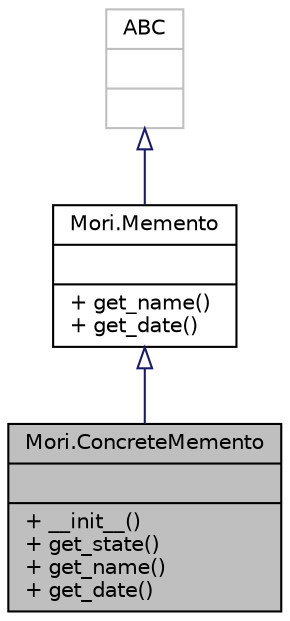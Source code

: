 digraph "Mori.ConcreteMemento"
{
 // LATEX_PDF_SIZE
  bgcolor="transparent";
  edge [fontname="Helvetica",fontsize="10",labelfontname="Helvetica",labelfontsize="10"];
  node [fontname="Helvetica",fontsize="10",shape=record];
  Node1 [label="{Mori.ConcreteMemento\n||+ __init__()\l+ get_state()\l+ get_name()\l+ get_date()\l}",height=0.2,width=0.4,color="black", fillcolor="grey75", style="filled", fontcolor="black",tooltip=" "];
  Node2 -> Node1 [dir="back",color="midnightblue",fontsize="10",style="solid",arrowtail="onormal",fontname="Helvetica"];
  Node2 [label="{Mori.Memento\n||+ get_name()\l+ get_date()\l}",height=0.2,width=0.4,color="black",URL="$class_mori_1_1_memento.html",tooltip="Interfejs Memento zapewnia sposoby odzyskania danych szczególnych memento, takich jak data utworzenia..."];
  Node3 -> Node2 [dir="back",color="midnightblue",fontsize="10",style="solid",arrowtail="onormal",fontname="Helvetica"];
  Node3 [label="{ABC\n||}",height=0.2,width=0.4,color="grey75",tooltip=" "];
}
